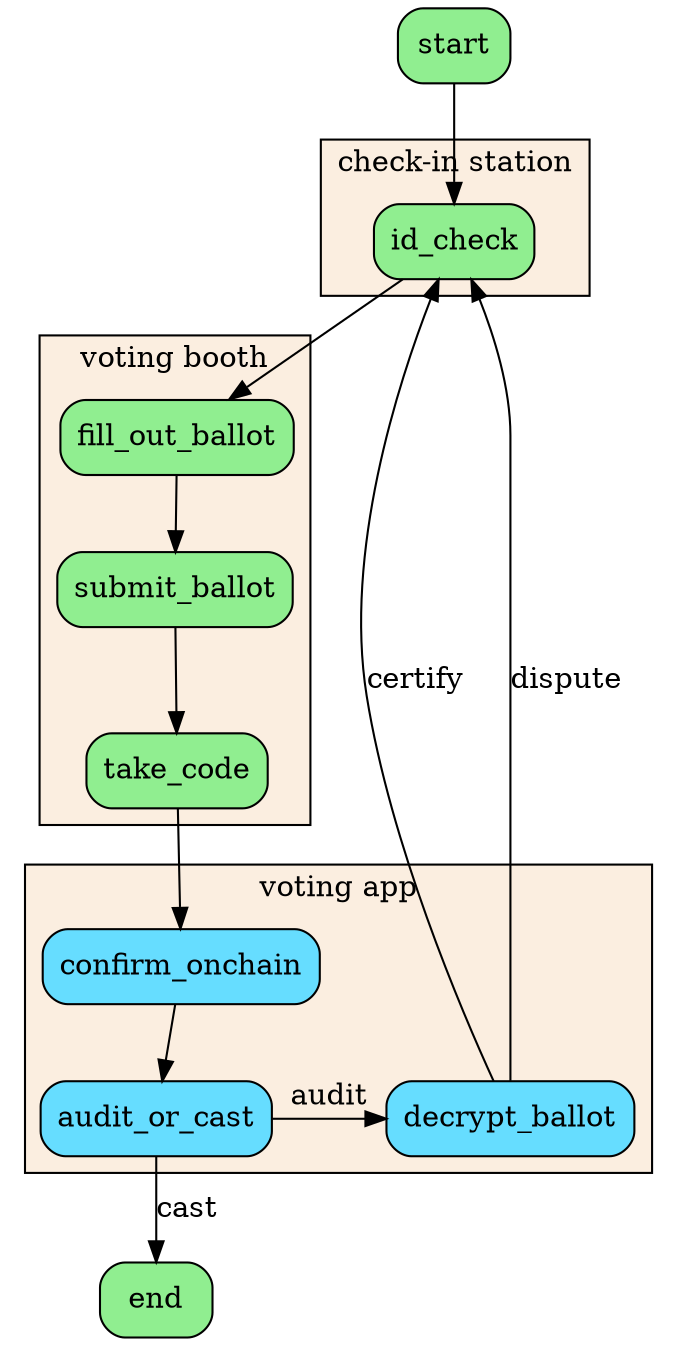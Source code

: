 digraph proposed_workflow {
  rankdir=TB
  bgcolor=transparent
  node [shape=box, style="rounded,filled", fillcolor=lightgreen]
  // edge [color=grey]

  start -> id_check
  subgraph cluster_checkin {
    label="check-in station"
    bgcolor="#fbeee0"
    // id_check -> mint_vip_nft
    id_check
  }
  subgraph cluster_votingbooth {
    label="voting booth"
    bgcolor="#fbeee0"
    fill_out_ballot
    fill_out_ballot -> submit_ballot -> take_code
  }
  subgraph cluster_phone {
    label="voting app"
    bgcolor="#fbeee0"
    node [fillcolor="#66ddff"] // blue
    confirm_onchain
    take_code -> confirm_onchain -> audit_or_cast
    decrypt_ballot
    audit_or_cast
    rank=same {audit_or_cast,decrypt_ballot}
    audit_or_cast -> decrypt_ballot [label="audit"]
  }
  // TODO separate post
  // subgraph cluster_checkout {
  //   label="check-out station"
  //   mint_personal_nfts
  // }
  // subgraph cluster_dispute {
  //   label="arbitration"
  //   dispute -> open_ballot_box -> id_check
  // }
  // TODO separate post
  // subgraph cluster_verify {
  //   label="verifier app"
  //   verify_tally -> mint_verifier_nft
  // }
  id_check -> fill_out_ballot
  // audit_or_cast -> mint_personal_nfts [label="cast"]
  audit_or_cast -> end [label="cast"]
  decrypt_ballot -> id_check [label="certify", weight=0]
  decrypt_ballot -> id_check [label="dispute", weight=1]
  // id_check -> mint_personal_nfts [style="dashed"] // leave without voting
  // mint_personal_nfts -> verify_tally
  // mint_personal_nfts -> end
  // mint_verifier_nft -> end
}
